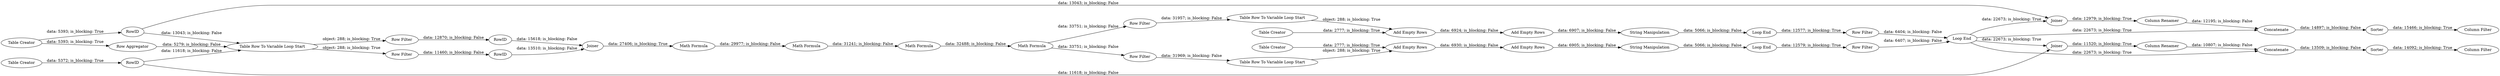 digraph {
	"-2473219264353167968_8" [label="Row Filter"]
	"-2473219264353167968_9" [label="Row Filter"]
	"-6511859385679464093_39" [label=Joiner]
	"-2473219264353167968_29" [label="String Manipulation"]
	"-6511859385679464093_15" [label=RowID]
	"-6511859385679464093_43" [label="Column Filter"]
	"-6511859385679464093_4" [label="Row Aggregator"]
	"8078899121190056930_17" [label="Math Formula"]
	"-2473219264353167968_10" [label=Joiner]
	"-6511859385679464093_47" [label="Column Renamer"]
	"-2473219264353167968_6" [label="Table Row To Variable Loop Start"]
	"-6511859385679464093_44" [label="Column Filter"]
	"-6511859385679464093_48" [label=Sorter]
	"-2473219264353167968_22" [label="Add Empty Rows"]
	"-6511859385679464093_45" [label=Sorter]
	"-6511859385679464093_41" [label=Concatenate]
	"-2473219264353167968_31" [label="String Manipulation"]
	"-2473219264353167968_25" [label="Row Filter"]
	"8078899121190056930_16" [label="Math Formula"]
	"-2473219264353167968_23" [label="Table Creator"]
	"-2473219264353167968_37" [label="Add Empty Rows"]
	"-2473219264353167968_5" [label="Loop End"]
	"-6511859385679464093_14" [label=RowID]
	"-6511859385679464093_40" [label=Joiner]
	"-2473219264353167968_24" [label="Loop End"]
	"-2473219264353167968_39" [label="Row Filter"]
	"-2473219264353167968_13" [label=RowID]
	"-6511859385679464093_46" [label="Column Renamer"]
	"-2473219264353167968_18" [label="Add Empty Rows"]
	"-6511859385679464093_1" [label="Table Creator"]
	"-2473219264353167968_21" [label="Loop End"]
	"-2473219264353167968_27" [label="Row Filter"]
	"-2473219264353167968_38" [label="Row Filter"]
	"8078899121190056930_32" [label="Math Formula"]
	"-2473219264353167968_19" [label="Table Row To Variable Loop Start"]
	"-6511859385679464093_2" [label="Table Creator"]
	"8078899121190056930_33" [label="Math Formula"]
	"-2473219264353167968_35" [label="Add Empty Rows"]
	"-2473219264353167968_28" [label="Table Row To Variable Loop Start"]
	"-2473219264353167968_11" [label=RowID]
	"-2473219264353167968_20" [label="Table Creator"]
	"-6511859385679464093_42" [label=Concatenate]
	"-2473219264353167968_6" -> "-2473219264353167968_8" [label="object: 288; is_blocking: True"]
	"-2473219264353167968_9" -> "-2473219264353167968_11" [label="data: 11460; is_blocking: False"]
	"-6511859385679464093_45" -> "-6511859385679464093_43" [label="data: 15466; is_blocking: True"]
	"-2473219264353167968_28" -> "-2473219264353167968_22" [label="object: 288; is_blocking: True"]
	"-2473219264353167968_22" -> "-2473219264353167968_37" [label="data: 6930; is_blocking: False"]
	"-6511859385679464093_15" -> "-2473219264353167968_6" [label="data: 13043; is_blocking: False"]
	"-2473219264353167968_24" -> "-2473219264353167968_39" [label="data: 12579; is_blocking: True"]
	"-2473219264353167968_25" -> "-2473219264353167968_19" [label="data: 31957; is_blocking: False"]
	"-6511859385679464093_41" -> "-6511859385679464093_45" [label="data: 14897; is_blocking: False"]
	"-2473219264353167968_29" -> "-2473219264353167968_21" [label="data: 5066; is_blocking: False"]
	"-2473219264353167968_6" -> "-2473219264353167968_9" [label="object: 288; is_blocking: True"]
	"8078899121190056930_32" -> "8078899121190056930_33" [label="data: 32488; is_blocking: False"]
	"-6511859385679464093_46" -> "-6511859385679464093_41" [label="data: 12195; is_blocking: False"]
	"8078899121190056930_33" -> "-2473219264353167968_25" [label="data: 33751; is_blocking: False"]
	"-6511859385679464093_47" -> "-6511859385679464093_42" [label="data: 10807; is_blocking: False"]
	"8078899121190056930_16" -> "8078899121190056930_17" [label="data: 29977; is_blocking: False"]
	"-2473219264353167968_23" -> "-2473219264353167968_22" [label="data: 2777; is_blocking: True"]
	"-6511859385679464093_39" -> "-6511859385679464093_46" [label="data: 12979; is_blocking: True"]
	"-2473219264353167968_39" -> "-2473219264353167968_5" [label="data: 6407; is_blocking: False"]
	"-2473219264353167968_27" -> "-2473219264353167968_28" [label="data: 31969; is_blocking: False"]
	"-6511859385679464093_1" -> "-6511859385679464093_15" [label="data: 5393; is_blocking: True"]
	"-2473219264353167968_8" -> "-2473219264353167968_13" [label="data: 12870; is_blocking: False"]
	"-2473219264353167968_21" -> "-2473219264353167968_38" [label="data: 12577; is_blocking: True"]
	"-2473219264353167968_19" -> "-2473219264353167968_18" [label="object: 288; is_blocking: True"]
	"-6511859385679464093_14" -> "-6511859385679464093_40" [label="data: 11618; is_blocking: False"]
	"-2473219264353167968_10" -> "8078899121190056930_16" [label="data: 27406; is_blocking: True"]
	"-2473219264353167968_5" -> "-6511859385679464093_39" [label="data: 22673; is_blocking: True"]
	"-6511859385679464093_48" -> "-6511859385679464093_44" [label="data: 14092; is_blocking: True"]
	"-6511859385679464093_42" -> "-6511859385679464093_48" [label="data: 13509; is_blocking: False"]
	"-2473219264353167968_5" -> "-6511859385679464093_42" [label="data: 22673; is_blocking: True"]
	"-2473219264353167968_5" -> "-6511859385679464093_40" [label="data: 22673; is_blocking: True"]
	"-2473219264353167968_35" -> "-2473219264353167968_29" [label="data: 6907; is_blocking: False"]
	"-6511859385679464093_4" -> "-2473219264353167968_6" [label="data: 5279; is_blocking: False"]
	"-6511859385679464093_2" -> "-6511859385679464093_14" [label="data: 5372; is_blocking: True"]
	"-6511859385679464093_14" -> "-2473219264353167968_6" [label="data: 11618; is_blocking: False"]
	"-2473219264353167968_37" -> "-2473219264353167968_31" [label="data: 6905; is_blocking: False"]
	"-6511859385679464093_40" -> "-6511859385679464093_47" [label="data: 11520; is_blocking: True"]
	"-2473219264353167968_31" -> "-2473219264353167968_24" [label="data: 5066; is_blocking: False"]
	"-2473219264353167968_38" -> "-2473219264353167968_5" [label="data: 6404; is_blocking: False"]
	"-2473219264353167968_20" -> "-2473219264353167968_18" [label="data: 2777; is_blocking: True"]
	"-2473219264353167968_11" -> "-2473219264353167968_10" [label="data: 13510; is_blocking: False"]
	"-2473219264353167968_13" -> "-2473219264353167968_10" [label="data: 15618; is_blocking: False"]
	"-6511859385679464093_15" -> "-6511859385679464093_39" [label="data: 13043; is_blocking: False"]
	"8078899121190056930_17" -> "8078899121190056930_32" [label="data: 31241; is_blocking: False"]
	"-2473219264353167968_5" -> "-6511859385679464093_41" [label="data: 22673; is_blocking: True"]
	"8078899121190056930_33" -> "-2473219264353167968_27" [label="data: 33751; is_blocking: False"]
	"-6511859385679464093_1" -> "-6511859385679464093_4" [label="data: 5393; is_blocking: True"]
	"-2473219264353167968_18" -> "-2473219264353167968_35" [label="data: 6924; is_blocking: False"]
	rankdir=LR
}
